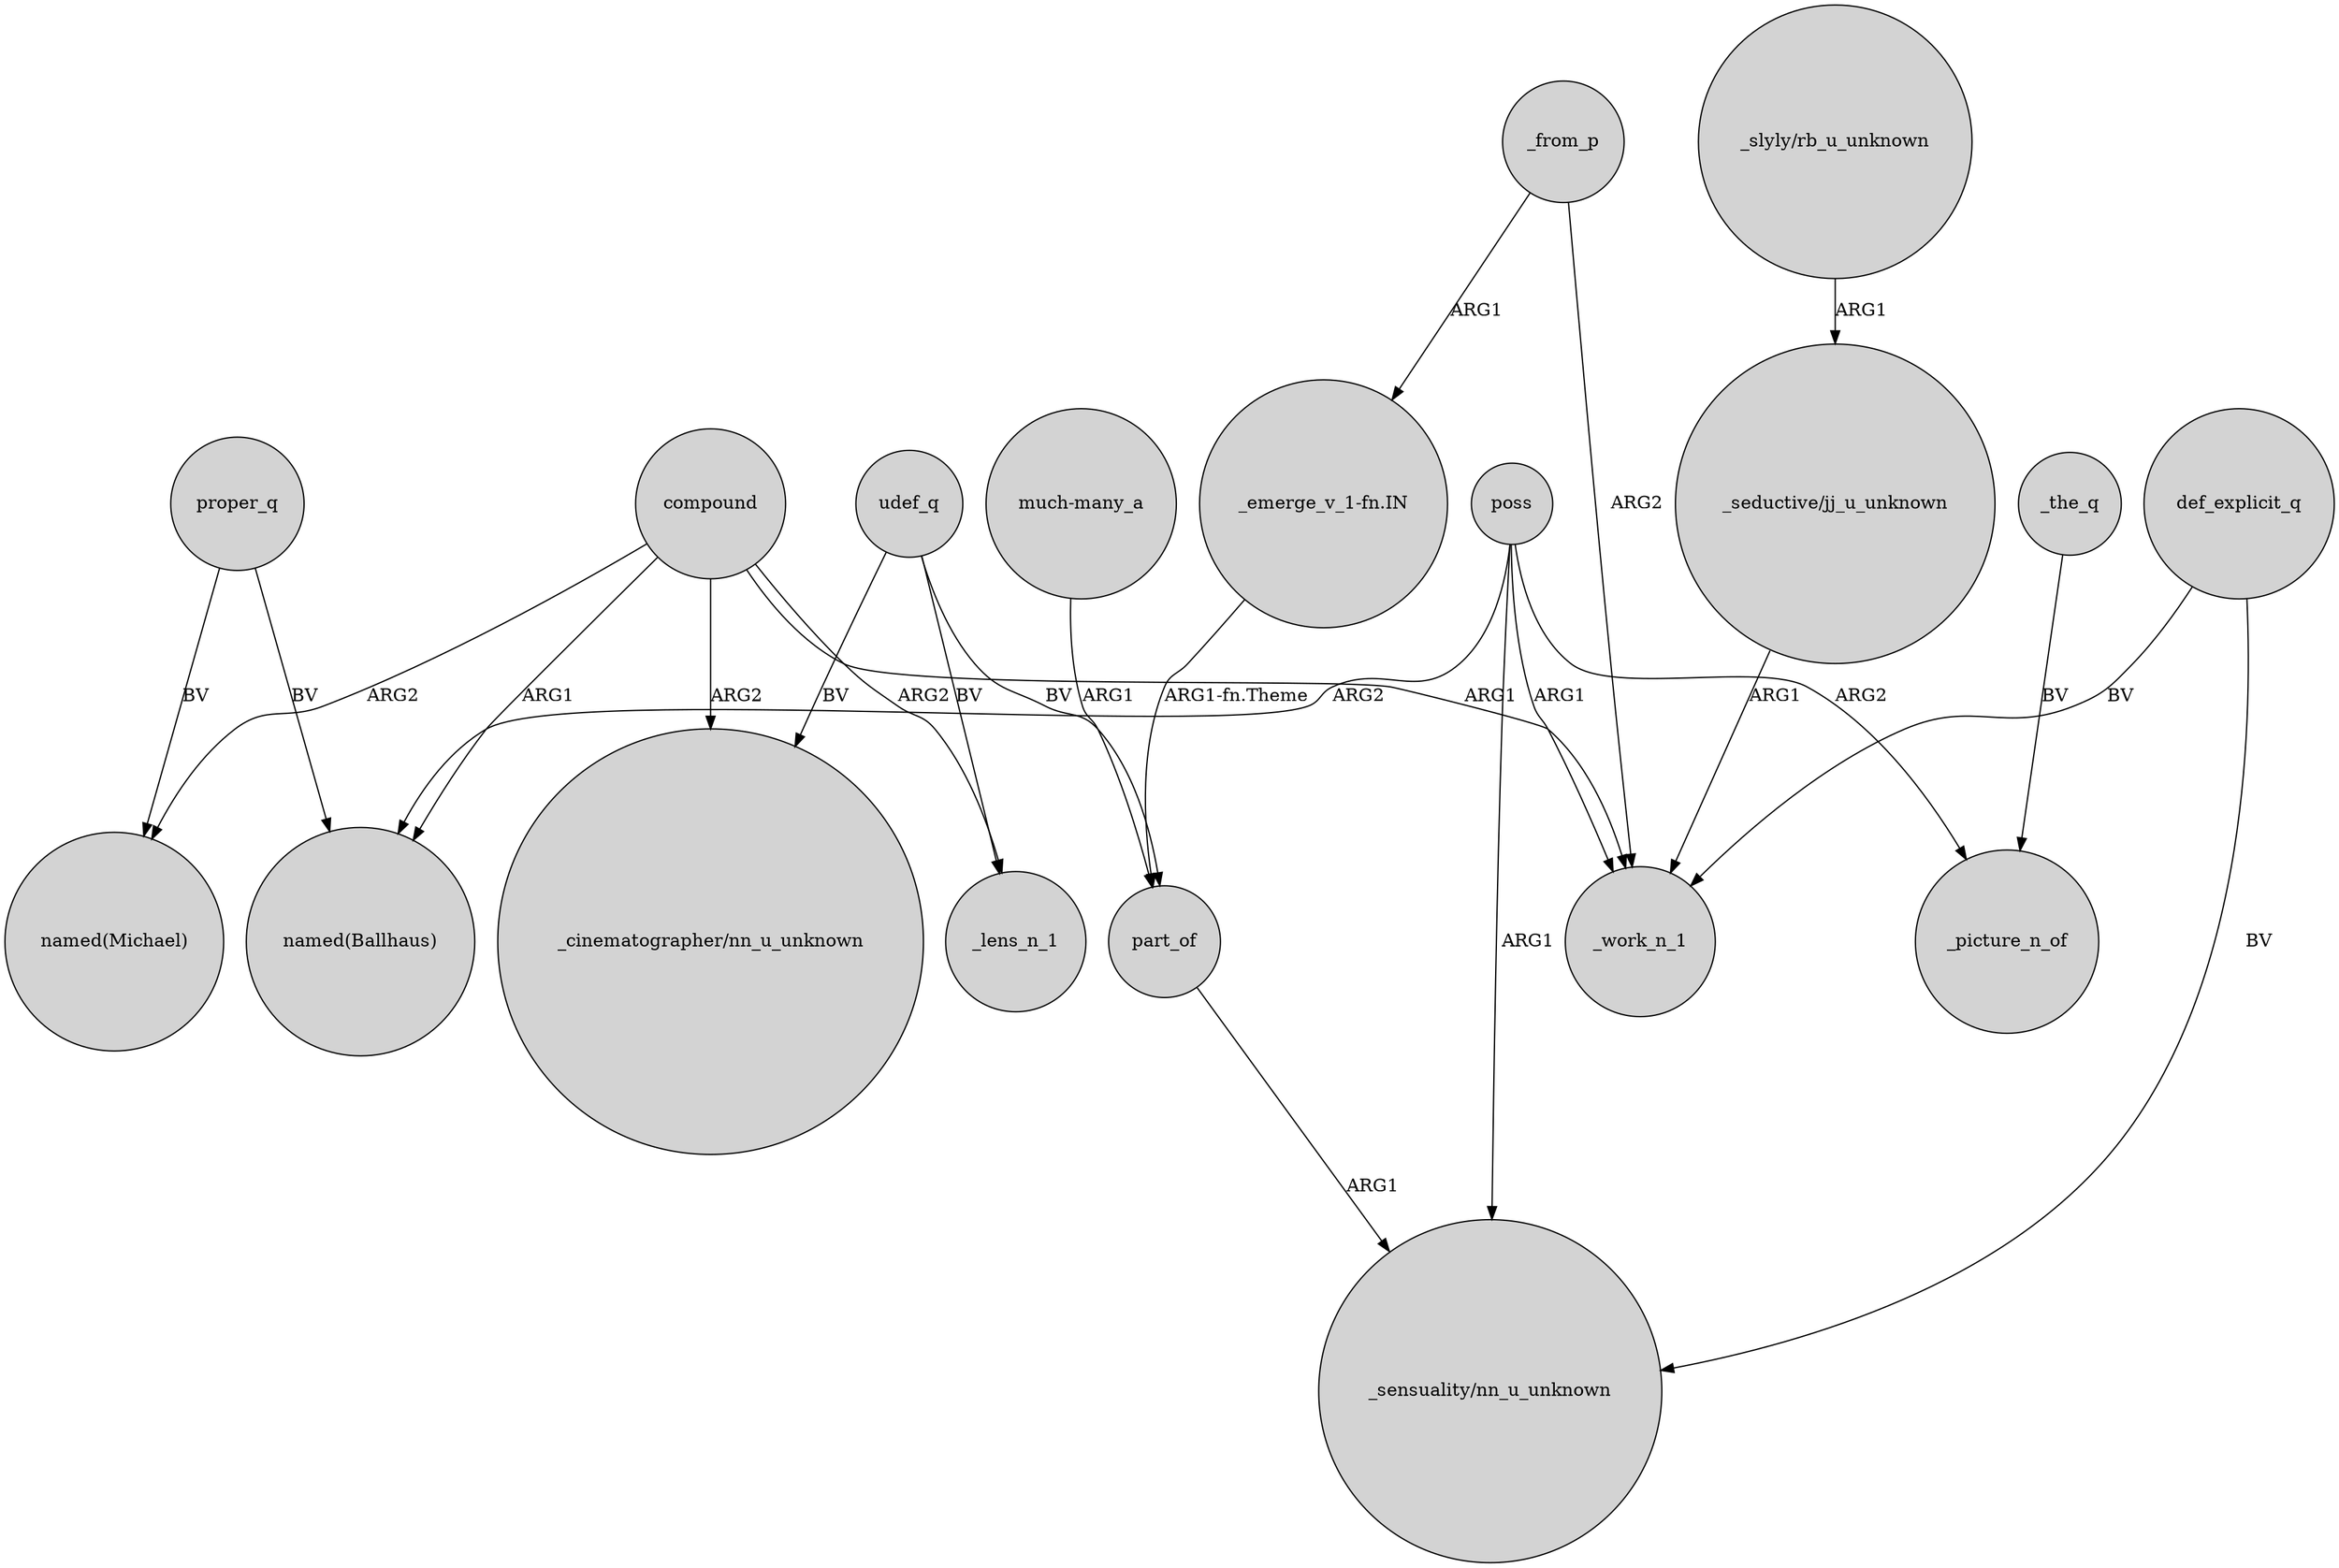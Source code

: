 digraph {
	node [shape=circle style=filled]
	compound -> "named(Ballhaus)" [label=ARG1]
	"_slyly/rb_u_unknown" -> "_seductive/jj_u_unknown" [label=ARG1]
	udef_q -> part_of [label=BV]
	poss -> "named(Ballhaus)" [label=ARG2]
	def_explicit_q -> "_sensuality/nn_u_unknown" [label=BV]
	compound -> _work_n_1 [label=ARG1]
	"much-many_a" -> part_of [label=ARG1]
	poss -> _work_n_1 [label=ARG1]
	part_of -> "_sensuality/nn_u_unknown" [label=ARG1]
	compound -> _lens_n_1 [label=ARG2]
	poss -> _picture_n_of [label=ARG2]
	udef_q -> "_cinematographer/nn_u_unknown" [label=BV]
	_from_p -> "_emerge_v_1-fn.IN" [label=ARG1]
	proper_q -> "named(Michael)" [label=BV]
	udef_q -> _lens_n_1 [label=BV]
	proper_q -> "named(Ballhaus)" [label=BV]
	def_explicit_q -> _work_n_1 [label=BV]
	_the_q -> _picture_n_of [label=BV]
	compound -> "_cinematographer/nn_u_unknown" [label=ARG2]
	poss -> "_sensuality/nn_u_unknown" [label=ARG1]
	"_seductive/jj_u_unknown" -> _work_n_1 [label=ARG1]
	"_emerge_v_1-fn.IN" -> part_of [label="ARG1-fn.Theme"]
	_from_p -> _work_n_1 [label=ARG2]
	compound -> "named(Michael)" [label=ARG2]
}
